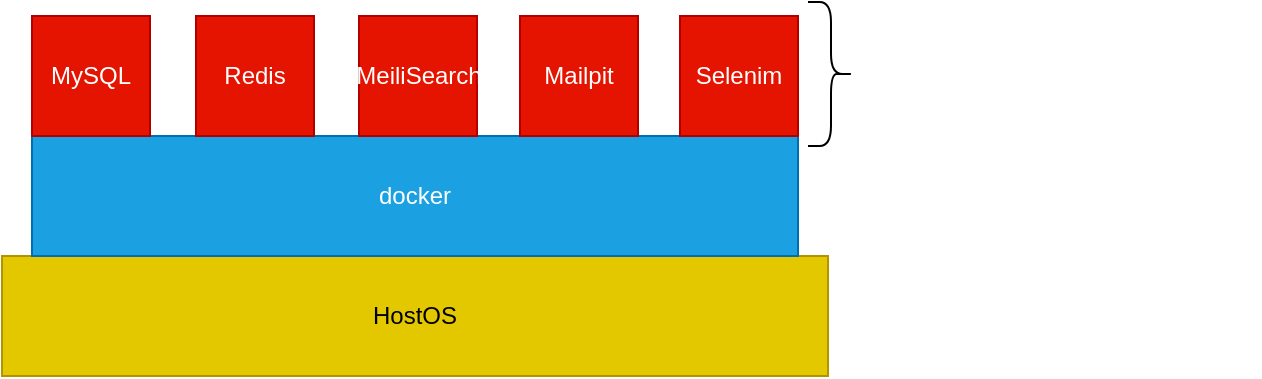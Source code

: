 <mxfile>
    <diagram id="Ou7hMJy8cX0kU1URrjH_" name="Page-1">
        <mxGraphModel dx="780" dy="418" grid="0" gridSize="10" guides="1" tooltips="1" connect="1" arrows="1" fold="1" page="1" pageScale="1" pageWidth="827" pageHeight="1169" math="0" shadow="0">
            <root>
                <mxCell id="0"/>
                <mxCell id="1" parent="0"/>
                <mxCell id="18" value="" style="group" vertex="1" connectable="0" parent="1">
                    <mxGeometry x="113" y="131" width="629" height="180" as="geometry"/>
                </mxCell>
                <mxCell id="2" value="HostOS" style="rounded=0;whiteSpace=wrap;html=1;fillColor=#e3c800;fontColor=#000000;strokeColor=#B09500;" vertex="1" parent="18">
                    <mxGeometry y="120" width="413" height="60" as="geometry"/>
                </mxCell>
                <mxCell id="3" value="docker" style="rounded=0;whiteSpace=wrap;html=1;fillColor=#1ba1e2;fontColor=#ffffff;strokeColor=#006EAF;" vertex="1" parent="18">
                    <mxGeometry x="15" y="60" width="383" height="60" as="geometry"/>
                </mxCell>
                <mxCell id="7" value="MySQL" style="rounded=0;whiteSpace=wrap;html=1;fillColor=#e51400;fontColor=#ffffff;strokeColor=#B20000;" vertex="1" parent="18">
                    <mxGeometry x="15" width="59" height="60" as="geometry"/>
                </mxCell>
                <mxCell id="8" value="MeiliSearch" style="rounded=0;whiteSpace=wrap;html=1;fillColor=#e51400;fontColor=#ffffff;strokeColor=#B20000;" vertex="1" parent="18">
                    <mxGeometry x="178.5" width="59" height="60" as="geometry"/>
                </mxCell>
                <mxCell id="9" value="Redis" style="rounded=0;whiteSpace=wrap;html=1;fillColor=#e51400;fontColor=#ffffff;strokeColor=#B20000;" vertex="1" parent="18">
                    <mxGeometry x="97" width="59" height="60" as="geometry"/>
                </mxCell>
                <mxCell id="10" value="Selenim" style="rounded=0;whiteSpace=wrap;html=1;fillColor=#e51400;fontColor=#ffffff;strokeColor=#B20000;" vertex="1" parent="18">
                    <mxGeometry x="339" width="59" height="60" as="geometry"/>
                </mxCell>
                <mxCell id="12" value="Mailpit" style="rounded=0;whiteSpace=wrap;html=1;fillColor=#e51400;fontColor=#ffffff;strokeColor=#B20000;" vertex="1" parent="18">
                    <mxGeometry x="259" width="59" height="60" as="geometry"/>
                </mxCell>
                <mxCell id="15" value="" style="shape=curlyBracket;whiteSpace=wrap;html=1;rounded=1;flipH=1;labelPosition=right;verticalLabelPosition=middle;align=left;verticalAlign=middle;labelBackgroundColor=#FFFFFF;fontColor=#FFFFFF;" vertex="1" parent="18">
                    <mxGeometry x="403" y="-7" width="23" height="72" as="geometry"/>
                </mxCell>
                <mxCell id="17" value="Containers provided for &lt;br&gt;Laravel Sail" style="text;html=1;align=center;verticalAlign=middle;resizable=0;points=[];autosize=1;strokeColor=none;fillColor=none;fontColor=#FFFFFF;" vertex="1" parent="18">
                    <mxGeometry x="431" y="9.5" width="143" height="41" as="geometry"/>
                </mxCell>
            </root>
        </mxGraphModel>
    </diagram>
</mxfile>
